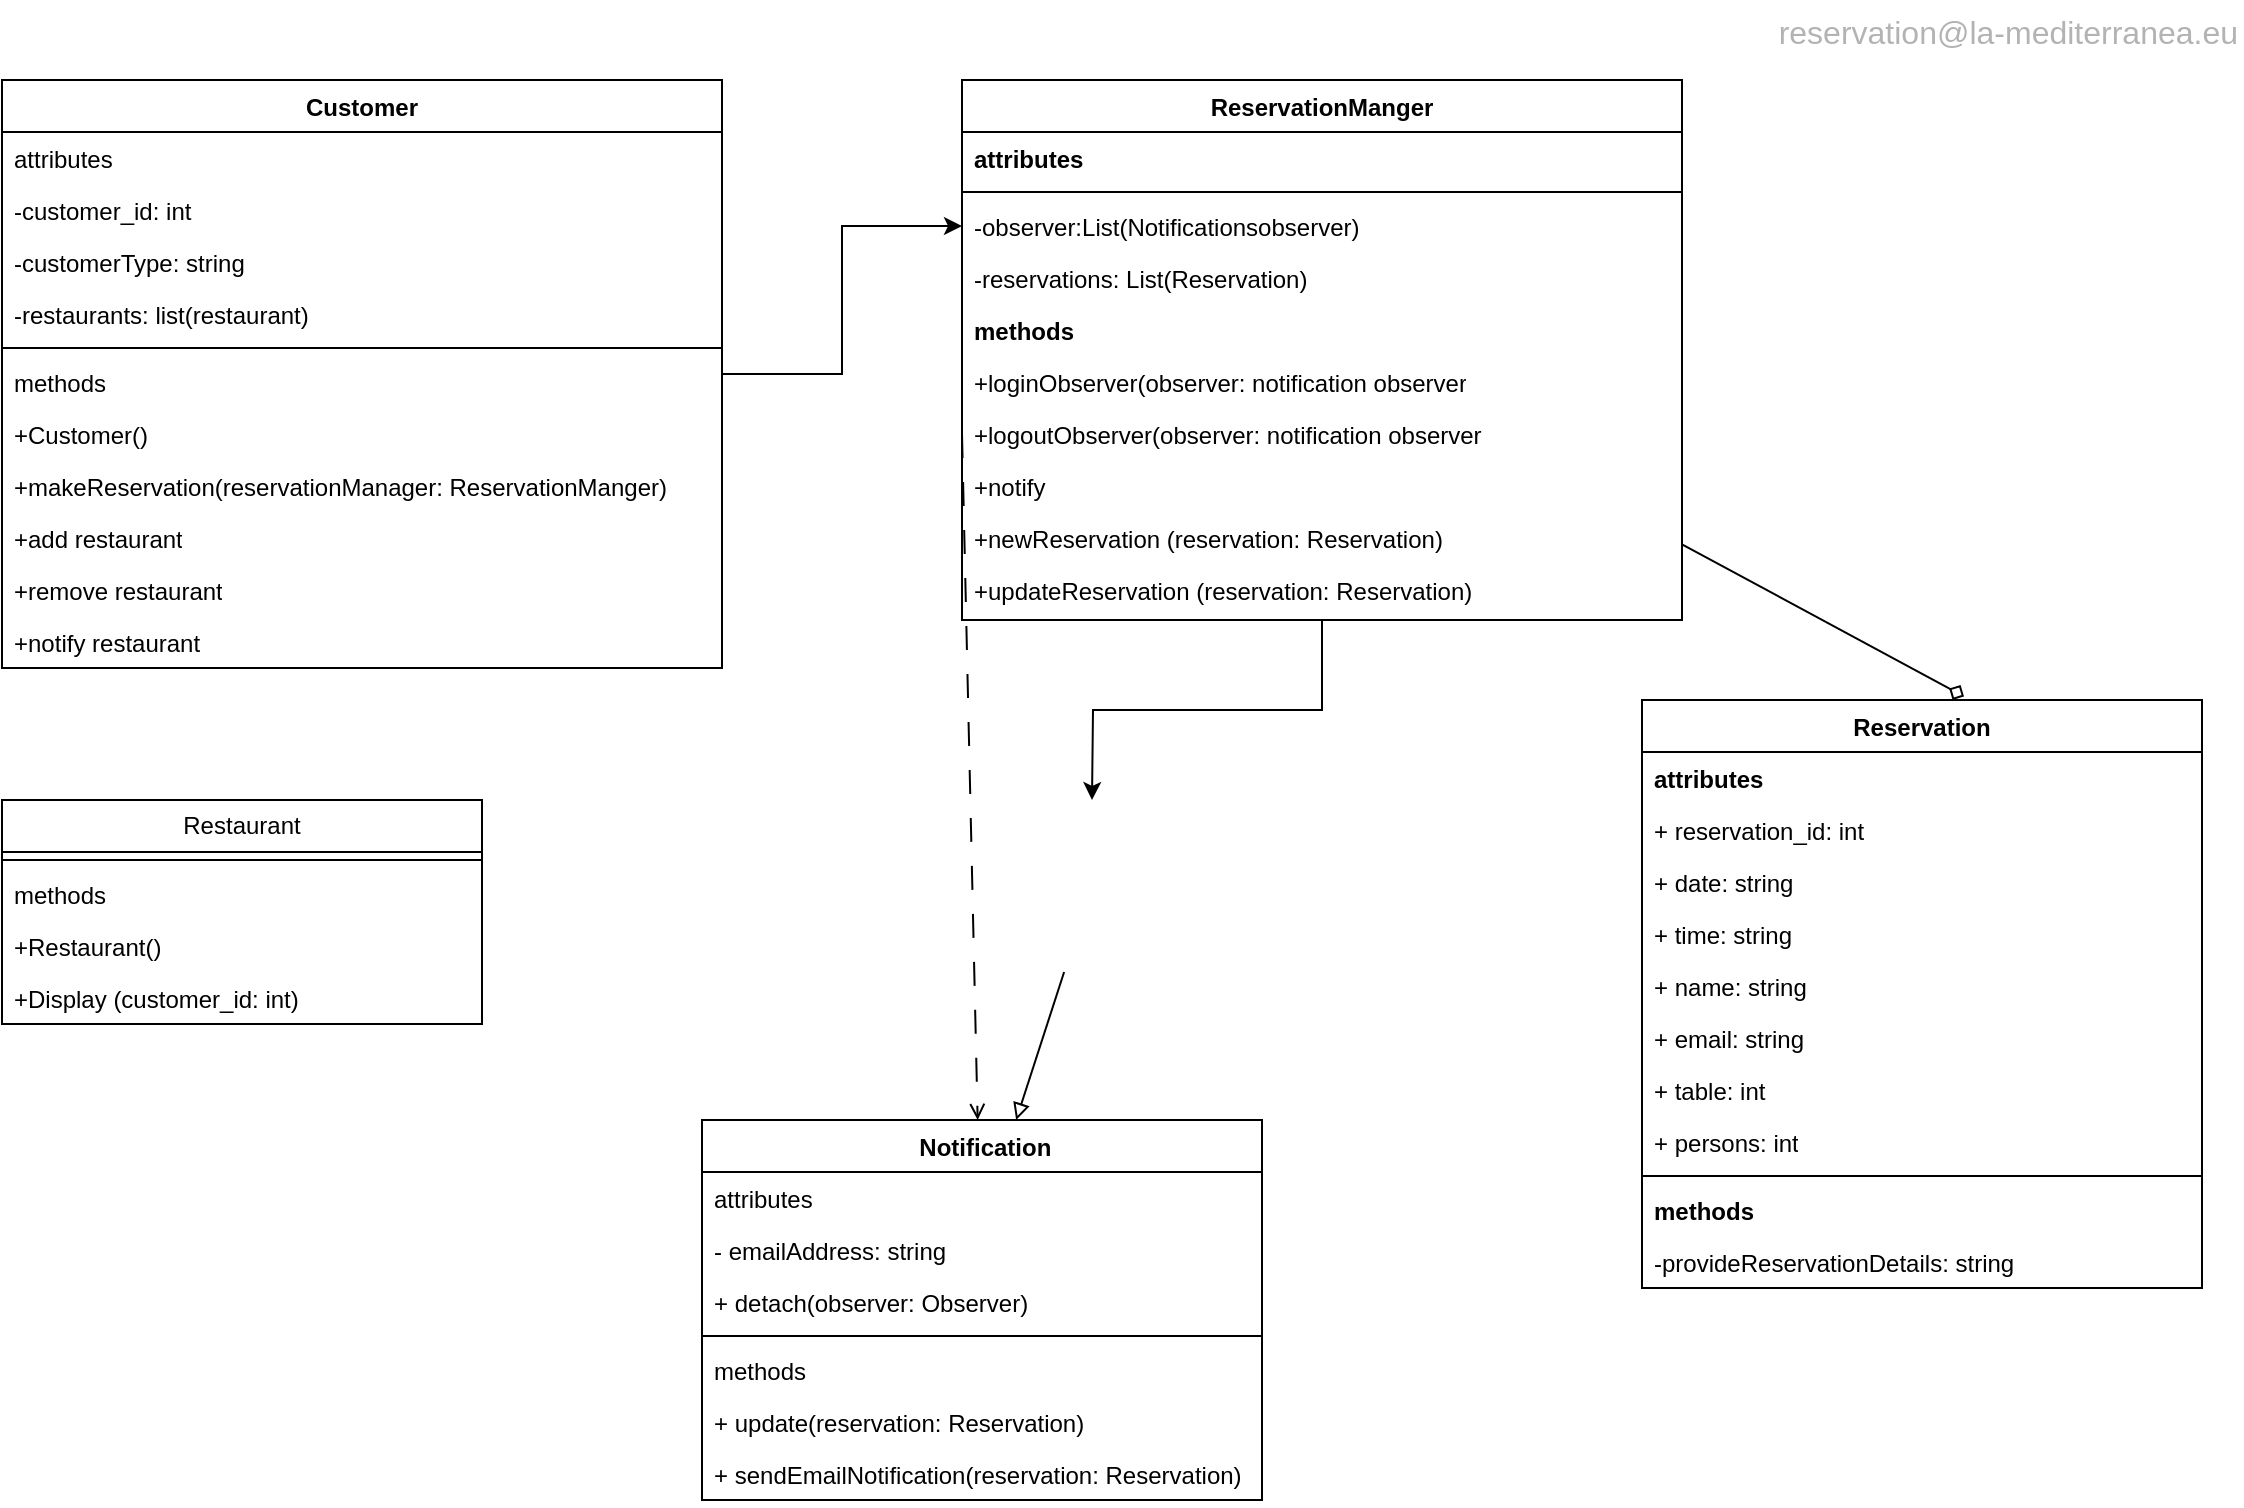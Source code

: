 <mxfile version="24.7.17" pages="2">
  <diagram name="Observer" id="EeazMP2-WMrECrZoHrjA">
    <mxGraphModel dx="1434" dy="836" grid="1" gridSize="10" guides="1" tooltips="1" connect="1" arrows="1" fold="1" page="1" pageScale="1" pageWidth="1169" pageHeight="827" math="0" shadow="0">
      <root>
        <mxCell id="rlEupbwn2jh-b0PP1jig-0" />
        <mxCell id="rlEupbwn2jh-b0PP1jig-1" parent="rlEupbwn2jh-b0PP1jig-0" />
        <mxCell id="rlEupbwn2jh-b0PP1jig-2" value="reservation@la-mediterranea.eu" style="text;strokeColor=none;fillColor=none;html=1;align=right;verticalAlign=top;whiteSpace=wrap;rounded=0;fontSize=16;fontColor=#B3B3B3;" parent="rlEupbwn2jh-b0PP1jig-1" vertex="1">
          <mxGeometry x="840" width="320" height="40" as="geometry" />
        </mxCell>
        <mxCell id="RmTyXRtzL1EwFFsk6a5Q-50" style="edgeStyle=orthogonalEdgeStyle;rounded=0;orthogonalLoop=1;jettySize=auto;html=1;" parent="rlEupbwn2jh-b0PP1jig-1" source="SNZRm36eIWlksFhsK3Pc-0" edge="1">
          <mxGeometry relative="1" as="geometry">
            <mxPoint x="585" y="400" as="targetPoint" />
          </mxGeometry>
        </mxCell>
        <mxCell id="RmTyXRtzL1EwFFsk6a5Q-73" style="rounded=0;orthogonalLoop=1;jettySize=auto;html=1;exitX=0;exitY=0.5;exitDx=0;exitDy=0;dashed=1;dashPattern=12 12;endArrow=open;endFill=0;" parent="rlEupbwn2jh-b0PP1jig-1" source="RmTyXRtzL1EwFFsk6a5Q-24" target="RmTyXRtzL1EwFFsk6a5Q-13" edge="1">
          <mxGeometry relative="1" as="geometry" />
        </mxCell>
        <mxCell id="SNZRm36eIWlksFhsK3Pc-0" value="ReservationManger" style="swimlane;fontStyle=1;align=center;verticalAlign=top;childLayout=stackLayout;horizontal=1;startSize=26;horizontalStack=0;resizeParent=1;resizeParentMax=0;resizeLast=0;collapsible=1;marginBottom=0;whiteSpace=wrap;html=1;" parent="rlEupbwn2jh-b0PP1jig-1" vertex="1">
          <mxGeometry x="520" y="40" width="360" height="270" as="geometry" />
        </mxCell>
        <mxCell id="RmTyXRtzL1EwFFsk6a5Q-12" value="attributes" style="text;strokeColor=none;fillColor=none;align=left;verticalAlign=top;spacingLeft=4;spacingRight=4;overflow=hidden;rotatable=0;points=[[0,0.5],[1,0.5]];portConstraint=eastwest;whiteSpace=wrap;html=1;fontStyle=1" parent="SNZRm36eIWlksFhsK3Pc-0" vertex="1">
          <mxGeometry y="26" width="360" height="26" as="geometry" />
        </mxCell>
        <mxCell id="SNZRm36eIWlksFhsK3Pc-2" value="" style="line;strokeWidth=1;fillColor=none;align=left;verticalAlign=middle;spacingTop=-1;spacingLeft=3;spacingRight=3;rotatable=0;labelPosition=right;points=[];portConstraint=eastwest;strokeColor=inherit;" parent="SNZRm36eIWlksFhsK3Pc-0" vertex="1">
          <mxGeometry y="52" width="360" height="8" as="geometry" />
        </mxCell>
        <mxCell id="YT7VhQcT56d2_94yvwBJ-0" value="-observer:List(Notificationsobserver)" style="text;strokeColor=none;fillColor=none;align=left;verticalAlign=top;spacingLeft=4;spacingRight=4;overflow=hidden;rotatable=0;points=[[0,0.5],[1,0.5]];portConstraint=eastwest;whiteSpace=wrap;html=1;" parent="SNZRm36eIWlksFhsK3Pc-0" vertex="1">
          <mxGeometry y="60" width="360" height="26" as="geometry" />
        </mxCell>
        <mxCell id="YT7VhQcT56d2_94yvwBJ-5" value="-reservations: List(Reservation)" style="text;strokeColor=none;fillColor=none;align=left;verticalAlign=top;spacingLeft=4;spacingRight=4;overflow=hidden;rotatable=0;points=[[0,0.5],[1,0.5]];portConstraint=eastwest;whiteSpace=wrap;html=1;" parent="SNZRm36eIWlksFhsK3Pc-0" vertex="1">
          <mxGeometry y="86" width="360" height="26" as="geometry" />
        </mxCell>
        <mxCell id="RmTyXRtzL1EwFFsk6a5Q-22" value="methods" style="text;strokeColor=none;fillColor=none;align=left;verticalAlign=top;spacingLeft=4;spacingRight=4;overflow=hidden;rotatable=0;points=[[0,0.5],[1,0.5]];portConstraint=eastwest;whiteSpace=wrap;html=1;fontStyle=1" parent="SNZRm36eIWlksFhsK3Pc-0" vertex="1">
          <mxGeometry y="112" width="360" height="26" as="geometry" />
        </mxCell>
        <mxCell id="RmTyXRtzL1EwFFsk6a5Q-23" value="+loginObserver(observer: notification observer" style="text;strokeColor=none;fillColor=none;align=left;verticalAlign=top;spacingLeft=4;spacingRight=4;overflow=hidden;rotatable=0;points=[[0,0.5],[1,0.5]];portConstraint=eastwest;whiteSpace=wrap;html=1;" parent="SNZRm36eIWlksFhsK3Pc-0" vertex="1">
          <mxGeometry y="138" width="360" height="26" as="geometry" />
        </mxCell>
        <mxCell id="RmTyXRtzL1EwFFsk6a5Q-24" value="+logoutObserver(observer: notification observer" style="text;strokeColor=none;fillColor=none;align=left;verticalAlign=top;spacingLeft=4;spacingRight=4;overflow=hidden;rotatable=0;points=[[0,0.5],[1,0.5]];portConstraint=eastwest;whiteSpace=wrap;html=1;" parent="SNZRm36eIWlksFhsK3Pc-0" vertex="1">
          <mxGeometry y="164" width="360" height="26" as="geometry" />
        </mxCell>
        <mxCell id="RmTyXRtzL1EwFFsk6a5Q-25" value="+notify" style="text;strokeColor=none;fillColor=none;align=left;verticalAlign=top;spacingLeft=4;spacingRight=4;overflow=hidden;rotatable=0;points=[[0,0.5],[1,0.5]];portConstraint=eastwest;whiteSpace=wrap;html=1;" parent="SNZRm36eIWlksFhsK3Pc-0" vertex="1">
          <mxGeometry y="190" width="360" height="26" as="geometry" />
        </mxCell>
        <mxCell id="RmTyXRtzL1EwFFsk6a5Q-27" value="+newReservation (reservation: Reservation)" style="text;strokeColor=none;fillColor=none;align=left;verticalAlign=top;spacingLeft=4;spacingRight=4;overflow=hidden;rotatable=0;points=[[0,0.5],[1,0.5]];portConstraint=eastwest;whiteSpace=wrap;html=1;" parent="SNZRm36eIWlksFhsK3Pc-0" vertex="1">
          <mxGeometry y="216" width="360" height="26" as="geometry" />
        </mxCell>
        <mxCell id="RmTyXRtzL1EwFFsk6a5Q-28" value="+updateReservation (reservation: Reservation)" style="text;strokeColor=none;fillColor=none;align=left;verticalAlign=top;spacingLeft=4;spacingRight=4;overflow=hidden;rotatable=0;points=[[0,0.5],[1,0.5]];portConstraint=eastwest;whiteSpace=wrap;html=1;" parent="SNZRm36eIWlksFhsK3Pc-0" vertex="1">
          <mxGeometry y="242" width="360" height="28" as="geometry" />
        </mxCell>
        <mxCell id="YT7VhQcT56d2_94yvwBJ-1" value="Reservation" style="swimlane;fontStyle=1;align=center;verticalAlign=top;childLayout=stackLayout;horizontal=1;startSize=26;horizontalStack=0;resizeParent=1;resizeParentMax=0;resizeLast=0;collapsible=1;marginBottom=0;whiteSpace=wrap;html=1;" parent="rlEupbwn2jh-b0PP1jig-1" vertex="1">
          <mxGeometry x="860" y="350" width="280" height="294" as="geometry" />
        </mxCell>
        <mxCell id="RmTyXRtzL1EwFFsk6a5Q-29" value="&lt;b&gt;attributes&lt;/b&gt;" style="text;strokeColor=none;fillColor=none;align=left;verticalAlign=top;spacingLeft=4;spacingRight=4;overflow=hidden;rotatable=0;points=[[0,0.5],[1,0.5]];portConstraint=eastwest;whiteSpace=wrap;html=1;" parent="YT7VhQcT56d2_94yvwBJ-1" vertex="1">
          <mxGeometry y="26" width="280" height="26" as="geometry" />
        </mxCell>
        <mxCell id="YT7VhQcT56d2_94yvwBJ-4" value="+ reservation_id: int" style="text;strokeColor=none;fillColor=none;align=left;verticalAlign=top;spacingLeft=4;spacingRight=4;overflow=hidden;rotatable=0;points=[[0,0.5],[1,0.5]];portConstraint=eastwest;whiteSpace=wrap;html=1;" parent="YT7VhQcT56d2_94yvwBJ-1" vertex="1">
          <mxGeometry y="52" width="280" height="26" as="geometry" />
        </mxCell>
        <mxCell id="YT7VhQcT56d2_94yvwBJ-6" value="+ date: string" style="text;strokeColor=none;fillColor=none;align=left;verticalAlign=top;spacingLeft=4;spacingRight=4;overflow=hidden;rotatable=0;points=[[0,0.5],[1,0.5]];portConstraint=eastwest;whiteSpace=wrap;html=1;" parent="YT7VhQcT56d2_94yvwBJ-1" vertex="1">
          <mxGeometry y="78" width="280" height="26" as="geometry" />
        </mxCell>
        <mxCell id="YT7VhQcT56d2_94yvwBJ-7" value="+ time: string" style="text;strokeColor=none;fillColor=none;align=left;verticalAlign=top;spacingLeft=4;spacingRight=4;overflow=hidden;rotatable=0;points=[[0,0.5],[1,0.5]];portConstraint=eastwest;whiteSpace=wrap;html=1;" parent="YT7VhQcT56d2_94yvwBJ-1" vertex="1">
          <mxGeometry y="104" width="280" height="26" as="geometry" />
        </mxCell>
        <mxCell id="RmTyXRtzL1EwFFsk6a5Q-5" value="+ name: string&lt;div&gt;&lt;br&gt;&lt;/div&gt;" style="text;strokeColor=none;fillColor=none;align=left;verticalAlign=top;spacingLeft=4;spacingRight=4;overflow=hidden;rotatable=0;points=[[0,0.5],[1,0.5]];portConstraint=eastwest;whiteSpace=wrap;html=1;" parent="YT7VhQcT56d2_94yvwBJ-1" vertex="1">
          <mxGeometry y="130" width="280" height="26" as="geometry" />
        </mxCell>
        <mxCell id="RmTyXRtzL1EwFFsk6a5Q-6" value="+ email: string" style="text;strokeColor=none;fillColor=none;align=left;verticalAlign=top;spacingLeft=4;spacingRight=4;overflow=hidden;rotatable=0;points=[[0,0.5],[1,0.5]];portConstraint=eastwest;whiteSpace=wrap;html=1;" parent="YT7VhQcT56d2_94yvwBJ-1" vertex="1">
          <mxGeometry y="156" width="280" height="26" as="geometry" />
        </mxCell>
        <mxCell id="RmTyXRtzL1EwFFsk6a5Q-7" value="+ table: int" style="text;strokeColor=none;fillColor=none;align=left;verticalAlign=top;spacingLeft=4;spacingRight=4;overflow=hidden;rotatable=0;points=[[0,0.5],[1,0.5]];portConstraint=eastwest;whiteSpace=wrap;html=1;" parent="YT7VhQcT56d2_94yvwBJ-1" vertex="1">
          <mxGeometry y="182" width="280" height="26" as="geometry" />
        </mxCell>
        <mxCell id="RmTyXRtzL1EwFFsk6a5Q-8" value="+ persons: int" style="text;strokeColor=none;fillColor=none;align=left;verticalAlign=top;spacingLeft=4;spacingRight=4;overflow=hidden;rotatable=0;points=[[0,0.5],[1,0.5]];portConstraint=eastwest;whiteSpace=wrap;html=1;" parent="YT7VhQcT56d2_94yvwBJ-1" vertex="1">
          <mxGeometry y="208" width="280" height="26" as="geometry" />
        </mxCell>
        <mxCell id="YT7VhQcT56d2_94yvwBJ-3" value="" style="line;strokeWidth=1;fillColor=none;align=left;verticalAlign=middle;spacingTop=-1;spacingLeft=3;spacingRight=3;rotatable=0;labelPosition=right;points=[];portConstraint=eastwest;strokeColor=inherit;" parent="YT7VhQcT56d2_94yvwBJ-1" vertex="1">
          <mxGeometry y="234" width="280" height="8" as="geometry" />
        </mxCell>
        <mxCell id="RmTyXRtzL1EwFFsk6a5Q-30" value="&lt;b&gt;methods&lt;/b&gt;" style="text;strokeColor=none;fillColor=none;align=left;verticalAlign=top;spacingLeft=4;spacingRight=4;overflow=hidden;rotatable=0;points=[[0,0.5],[1,0.5]];portConstraint=eastwest;whiteSpace=wrap;html=1;" parent="YT7VhQcT56d2_94yvwBJ-1" vertex="1">
          <mxGeometry y="242" width="280" height="26" as="geometry" />
        </mxCell>
        <mxCell id="RmTyXRtzL1EwFFsk6a5Q-31" value="-provideReservationDetails: string" style="text;strokeColor=none;fillColor=none;align=left;verticalAlign=top;spacingLeft=4;spacingRight=4;overflow=hidden;rotatable=0;points=[[0,0.5],[1,0.5]];portConstraint=eastwest;whiteSpace=wrap;html=1;" parent="YT7VhQcT56d2_94yvwBJ-1" vertex="1">
          <mxGeometry y="268" width="280" height="26" as="geometry" />
        </mxCell>
        <mxCell id="RmTyXRtzL1EwFFsk6a5Q-13" value="&amp;nbsp;Notification" style="swimlane;fontStyle=1;align=center;verticalAlign=top;childLayout=stackLayout;horizontal=1;startSize=26;horizontalStack=0;resizeParent=1;resizeParentMax=0;resizeLast=0;collapsible=1;marginBottom=0;whiteSpace=wrap;html=1;" parent="rlEupbwn2jh-b0PP1jig-1" vertex="1">
          <mxGeometry x="390" y="560" width="280" height="190" as="geometry" />
        </mxCell>
        <mxCell id="RmTyXRtzL1EwFFsk6a5Q-16" value="attributes" style="text;strokeColor=none;fillColor=none;align=left;verticalAlign=top;spacingLeft=4;spacingRight=4;overflow=hidden;rotatable=0;points=[[0,0.5],[1,0.5]];portConstraint=eastwest;whiteSpace=wrap;html=1;" parent="RmTyXRtzL1EwFFsk6a5Q-13" vertex="1">
          <mxGeometry y="26" width="280" height="26" as="geometry" />
        </mxCell>
        <mxCell id="RmTyXRtzL1EwFFsk6a5Q-17" value="- emailAddress: string" style="text;strokeColor=none;fillColor=none;align=left;verticalAlign=top;spacingLeft=4;spacingRight=4;overflow=hidden;rotatable=0;points=[[0,0.5],[1,0.5]];portConstraint=eastwest;whiteSpace=wrap;html=1;" parent="RmTyXRtzL1EwFFsk6a5Q-13" vertex="1">
          <mxGeometry y="52" width="280" height="26" as="geometry" />
        </mxCell>
        <mxCell id="RmTyXRtzL1EwFFsk6a5Q-18" value="+ detach(observer: Observer)" style="text;strokeColor=none;fillColor=none;align=left;verticalAlign=top;spacingLeft=4;spacingRight=4;overflow=hidden;rotatable=0;points=[[0,0.5],[1,0.5]];portConstraint=eastwest;whiteSpace=wrap;html=1;" parent="RmTyXRtzL1EwFFsk6a5Q-13" vertex="1">
          <mxGeometry y="78" width="280" height="26" as="geometry" />
        </mxCell>
        <mxCell id="RmTyXRtzL1EwFFsk6a5Q-15" value="" style="line;strokeWidth=1;fillColor=none;align=left;verticalAlign=middle;spacingTop=-1;spacingLeft=3;spacingRight=3;rotatable=0;labelPosition=right;points=[];portConstraint=eastwest;strokeColor=inherit;" parent="RmTyXRtzL1EwFFsk6a5Q-13" vertex="1">
          <mxGeometry y="104" width="280" height="8" as="geometry" />
        </mxCell>
        <mxCell id="RmTyXRtzL1EwFFsk6a5Q-32" value="methods" style="text;strokeColor=none;fillColor=none;align=left;verticalAlign=top;spacingLeft=4;spacingRight=4;overflow=hidden;rotatable=0;points=[[0,0.5],[1,0.5]];portConstraint=eastwest;whiteSpace=wrap;html=1;" parent="RmTyXRtzL1EwFFsk6a5Q-13" vertex="1">
          <mxGeometry y="112" width="280" height="26" as="geometry" />
        </mxCell>
        <mxCell id="RmTyXRtzL1EwFFsk6a5Q-33" value="+ update(reservation: Reservation)" style="text;strokeColor=none;fillColor=none;align=left;verticalAlign=top;spacingLeft=4;spacingRight=4;overflow=hidden;rotatable=0;points=[[0,0.5],[1,0.5]];portConstraint=eastwest;whiteSpace=wrap;html=1;" parent="RmTyXRtzL1EwFFsk6a5Q-13" vertex="1">
          <mxGeometry y="138" width="280" height="26" as="geometry" />
        </mxCell>
        <mxCell id="RmTyXRtzL1EwFFsk6a5Q-34" value="+ sendEmailNotification(reservation: Reservation)" style="text;strokeColor=none;fillColor=none;align=left;verticalAlign=top;spacingLeft=4;spacingRight=4;overflow=hidden;rotatable=0;points=[[0,0.5],[1,0.5]];portConstraint=eastwest;whiteSpace=wrap;html=1;" parent="RmTyXRtzL1EwFFsk6a5Q-13" vertex="1">
          <mxGeometry y="164" width="280" height="26" as="geometry" />
        </mxCell>
        <mxCell id="RmTyXRtzL1EwFFsk6a5Q-47" style="rounded=0;orthogonalLoop=1;jettySize=auto;html=1;entryX=0.575;entryY=-0.006;entryDx=0;entryDy=0;entryPerimeter=0;endArrow=diamond;endFill=0;" parent="rlEupbwn2jh-b0PP1jig-1" source="SNZRm36eIWlksFhsK3Pc-0" target="YT7VhQcT56d2_94yvwBJ-1" edge="1">
          <mxGeometry relative="1" as="geometry" />
        </mxCell>
        <mxCell id="RmTyXRtzL1EwFFsk6a5Q-67" style="edgeStyle=orthogonalEdgeStyle;rounded=0;orthogonalLoop=1;jettySize=auto;html=1;entryX=0;entryY=0.5;entryDx=0;entryDy=0;" parent="rlEupbwn2jh-b0PP1jig-1" source="RmTyXRtzL1EwFFsk6a5Q-59" target="YT7VhQcT56d2_94yvwBJ-0" edge="1">
          <mxGeometry relative="1" as="geometry" />
        </mxCell>
        <mxCell id="RmTyXRtzL1EwFFsk6a5Q-59" value="Customer" style="swimlane;fontStyle=1;align=center;verticalAlign=top;childLayout=stackLayout;horizontal=1;startSize=26;horizontalStack=0;resizeParent=1;resizeParentMax=0;resizeLast=0;collapsible=1;marginBottom=0;whiteSpace=wrap;html=1;" parent="rlEupbwn2jh-b0PP1jig-1" vertex="1">
          <mxGeometry x="40" y="40" width="360" height="294" as="geometry" />
        </mxCell>
        <mxCell id="RmTyXRtzL1EwFFsk6a5Q-60" value="attributes" style="text;strokeColor=none;fillColor=none;align=left;verticalAlign=top;spacingLeft=4;spacingRight=4;overflow=hidden;rotatable=0;points=[[0,0.5],[1,0.5]];portConstraint=eastwest;whiteSpace=wrap;html=1;" parent="RmTyXRtzL1EwFFsk6a5Q-59" vertex="1">
          <mxGeometry y="26" width="360" height="26" as="geometry" />
        </mxCell>
        <mxCell id="RmTyXRtzL1EwFFsk6a5Q-61" value="-customer_id: int" style="text;strokeColor=none;fillColor=none;align=left;verticalAlign=top;spacingLeft=4;spacingRight=4;overflow=hidden;rotatable=0;points=[[0,0.5],[1,0.5]];portConstraint=eastwest;whiteSpace=wrap;html=1;" parent="RmTyXRtzL1EwFFsk6a5Q-59" vertex="1">
          <mxGeometry y="52" width="360" height="26" as="geometry" />
        </mxCell>
        <mxCell id="RmTyXRtzL1EwFFsk6a5Q-62" value="-customerType: string" style="text;strokeColor=none;fillColor=none;align=left;verticalAlign=top;spacingLeft=4;spacingRight=4;overflow=hidden;rotatable=0;points=[[0,0.5],[1,0.5]];portConstraint=eastwest;whiteSpace=wrap;html=1;" parent="RmTyXRtzL1EwFFsk6a5Q-59" vertex="1">
          <mxGeometry y="78" width="360" height="26" as="geometry" />
        </mxCell>
        <mxCell id="_SBTP_Srade_40d1vOIM-12" value="-restaurants: list(restaurant)" style="text;strokeColor=none;fillColor=none;align=left;verticalAlign=top;spacingLeft=4;spacingRight=4;overflow=hidden;rotatable=0;points=[[0,0.5],[1,0.5]];portConstraint=eastwest;whiteSpace=wrap;html=1;" vertex="1" parent="RmTyXRtzL1EwFFsk6a5Q-59">
          <mxGeometry y="104" width="360" height="26" as="geometry" />
        </mxCell>
        <mxCell id="RmTyXRtzL1EwFFsk6a5Q-63" value="" style="line;strokeWidth=1;fillColor=none;align=left;verticalAlign=middle;spacingTop=-1;spacingLeft=3;spacingRight=3;rotatable=0;labelPosition=right;points=[];portConstraint=eastwest;strokeColor=inherit;" parent="RmTyXRtzL1EwFFsk6a5Q-59" vertex="1">
          <mxGeometry y="130" width="360" height="8" as="geometry" />
        </mxCell>
        <mxCell id="RmTyXRtzL1EwFFsk6a5Q-64" value="methods" style="text;strokeColor=none;fillColor=none;align=left;verticalAlign=top;spacingLeft=4;spacingRight=4;overflow=hidden;rotatable=0;points=[[0,0.5],[1,0.5]];portConstraint=eastwest;whiteSpace=wrap;html=1;" parent="RmTyXRtzL1EwFFsk6a5Q-59" vertex="1">
          <mxGeometry y="138" width="360" height="26" as="geometry" />
        </mxCell>
        <mxCell id="_SBTP_Srade_40d1vOIM-20" value="+Customer()" style="text;strokeColor=none;fillColor=none;align=left;verticalAlign=top;spacingLeft=4;spacingRight=4;overflow=hidden;rotatable=0;points=[[0,0.5],[1,0.5]];portConstraint=eastwest;whiteSpace=wrap;html=1;" vertex="1" parent="RmTyXRtzL1EwFFsk6a5Q-59">
          <mxGeometry y="164" width="360" height="26" as="geometry" />
        </mxCell>
        <mxCell id="RmTyXRtzL1EwFFsk6a5Q-65" value="+makeReservation(reservationManager: ReservationManger)" style="text;strokeColor=none;fillColor=none;align=left;verticalAlign=top;spacingLeft=4;spacingRight=4;overflow=hidden;rotatable=0;points=[[0,0.5],[1,0.5]];portConstraint=eastwest;whiteSpace=wrap;html=1;" parent="RmTyXRtzL1EwFFsk6a5Q-59" vertex="1">
          <mxGeometry y="190" width="360" height="26" as="geometry" />
        </mxCell>
        <mxCell id="_SBTP_Srade_40d1vOIM-13" value="+add restaurant" style="text;strokeColor=none;fillColor=none;align=left;verticalAlign=top;spacingLeft=4;spacingRight=4;overflow=hidden;rotatable=0;points=[[0,0.5],[1,0.5]];portConstraint=eastwest;whiteSpace=wrap;html=1;" vertex="1" parent="RmTyXRtzL1EwFFsk6a5Q-59">
          <mxGeometry y="216" width="360" height="26" as="geometry" />
        </mxCell>
        <mxCell id="_SBTP_Srade_40d1vOIM-14" value="+remove restaurant" style="text;strokeColor=none;fillColor=none;align=left;verticalAlign=top;spacingLeft=4;spacingRight=4;overflow=hidden;rotatable=0;points=[[0,0.5],[1,0.5]];portConstraint=eastwest;whiteSpace=wrap;html=1;" vertex="1" parent="RmTyXRtzL1EwFFsk6a5Q-59">
          <mxGeometry y="242" width="360" height="26" as="geometry" />
        </mxCell>
        <mxCell id="_SBTP_Srade_40d1vOIM-15" value="+notify restaurant" style="text;strokeColor=none;fillColor=none;align=left;verticalAlign=top;spacingLeft=4;spacingRight=4;overflow=hidden;rotatable=0;points=[[0,0.5],[1,0.5]];portConstraint=eastwest;whiteSpace=wrap;html=1;" vertex="1" parent="RmTyXRtzL1EwFFsk6a5Q-59">
          <mxGeometry y="268" width="360" height="26" as="geometry" />
        </mxCell>
        <mxCell id="RmTyXRtzL1EwFFsk6a5Q-79" style="rounded=0;orthogonalLoop=1;jettySize=auto;html=1;entryX=0.561;entryY=0;entryDx=0;entryDy=0;entryPerimeter=0;endArrow=block;endFill=0;" parent="rlEupbwn2jh-b0PP1jig-1" target="RmTyXRtzL1EwFFsk6a5Q-13" edge="1">
          <mxGeometry relative="1" as="geometry">
            <mxPoint x="571.064" y="486" as="sourcePoint" />
          </mxGeometry>
        </mxCell>
        <mxCell id="_SBTP_Srade_40d1vOIM-16" value="Restaurant" style="swimlane;fontStyle=0;childLayout=stackLayout;horizontal=1;startSize=26;fillColor=none;horizontalStack=0;resizeParent=1;resizeParentMax=0;resizeLast=0;collapsible=1;marginBottom=0;whiteSpace=wrap;html=1;" vertex="1" parent="rlEupbwn2jh-b0PP1jig-1">
          <mxGeometry x="40" y="400" width="240" height="112" as="geometry" />
        </mxCell>
        <mxCell id="_SBTP_Srade_40d1vOIM-21" value="" style="line;strokeWidth=1;fillColor=none;align=left;verticalAlign=middle;spacingTop=-1;spacingLeft=3;spacingRight=3;rotatable=0;labelPosition=right;points=[];portConstraint=eastwest;strokeColor=inherit;" vertex="1" parent="_SBTP_Srade_40d1vOIM-16">
          <mxGeometry y="26" width="240" height="8" as="geometry" />
        </mxCell>
        <mxCell id="_SBTP_Srade_40d1vOIM-18" value="methods" style="text;strokeColor=none;fillColor=none;align=left;verticalAlign=top;spacingLeft=4;spacingRight=4;overflow=hidden;rotatable=0;points=[[0,0.5],[1,0.5]];portConstraint=eastwest;whiteSpace=wrap;html=1;" vertex="1" parent="_SBTP_Srade_40d1vOIM-16">
          <mxGeometry y="34" width="240" height="26" as="geometry" />
        </mxCell>
        <mxCell id="_SBTP_Srade_40d1vOIM-17" value="+Restaurant()" style="text;strokeColor=none;fillColor=none;align=left;verticalAlign=top;spacingLeft=4;spacingRight=4;overflow=hidden;rotatable=0;points=[[0,0.5],[1,0.5]];portConstraint=eastwest;whiteSpace=wrap;html=1;" vertex="1" parent="_SBTP_Srade_40d1vOIM-16">
          <mxGeometry y="60" width="240" height="26" as="geometry" />
        </mxCell>
        <mxCell id="_SBTP_Srade_40d1vOIM-22" value="+Display (customer_id: int)" style="text;strokeColor=none;fillColor=none;align=left;verticalAlign=top;spacingLeft=4;spacingRight=4;overflow=hidden;rotatable=0;points=[[0,0.5],[1,0.5]];portConstraint=eastwest;whiteSpace=wrap;html=1;" vertex="1" parent="_SBTP_Srade_40d1vOIM-16">
          <mxGeometry y="86" width="240" height="26" as="geometry" />
        </mxCell>
      </root>
    </mxGraphModel>
  </diagram>
  <diagram id="1KGDEdEsIzS_4opy6N03" name="Seite-2">
    <mxGraphModel dx="1147" dy="669" grid="1" gridSize="10" guides="1" tooltips="1" connect="1" arrows="1" fold="1" page="1" pageScale="1" pageWidth="827" pageHeight="1169" math="0" shadow="0">
      <root>
        <mxCell id="0" />
        <mxCell id="1" parent="0" />
        <mxCell id="JoW8cCjhSRQHi316_R5w-1" value="User" style="swimlane;fontStyle=1;align=center;verticalAlign=top;childLayout=stackLayout;horizontal=1;startSize=26;horizontalStack=0;resizeParent=1;resizeParentMax=0;resizeLast=0;collapsible=1;marginBottom=0;whiteSpace=wrap;html=1;" vertex="1" parent="1">
          <mxGeometry x="40" y="40" width="360" height="294" as="geometry" />
        </mxCell>
        <mxCell id="JoW8cCjhSRQHi316_R5w-2" value="attributes" style="text;strokeColor=none;fillColor=none;align=left;verticalAlign=top;spacingLeft=4;spacingRight=4;overflow=hidden;rotatable=0;points=[[0,0.5],[1,0.5]];portConstraint=eastwest;whiteSpace=wrap;html=1;fontColor=#007FFF;" vertex="1" parent="JoW8cCjhSRQHi316_R5w-1">
          <mxGeometry y="26" width="360" height="26" as="geometry" />
        </mxCell>
        <mxCell id="JoW8cCjhSRQHi316_R5w-3" value="-customer_id: int" style="text;strokeColor=none;fillColor=none;align=left;verticalAlign=top;spacingLeft=4;spacingRight=4;overflow=hidden;rotatable=0;points=[[0,0.5],[1,0.5]];portConstraint=eastwest;whiteSpace=wrap;html=1;" vertex="1" parent="JoW8cCjhSRQHi316_R5w-1">
          <mxGeometry y="52" width="360" height="26" as="geometry" />
        </mxCell>
        <mxCell id="JoW8cCjhSRQHi316_R5w-4" value="-customerType: string" style="text;strokeColor=none;fillColor=none;align=left;verticalAlign=top;spacingLeft=4;spacingRight=4;overflow=hidden;rotatable=0;points=[[0,0.5],[1,0.5]];portConstraint=eastwest;whiteSpace=wrap;html=1;" vertex="1" parent="JoW8cCjhSRQHi316_R5w-1">
          <mxGeometry y="78" width="360" height="26" as="geometry" />
        </mxCell>
        <mxCell id="JoW8cCjhSRQHi316_R5w-5" value="-restaurants: list(restaurant)" style="text;strokeColor=none;fillColor=none;align=left;verticalAlign=top;spacingLeft=4;spacingRight=4;overflow=hidden;rotatable=0;points=[[0,0.5],[1,0.5]];portConstraint=eastwest;whiteSpace=wrap;html=1;" vertex="1" parent="JoW8cCjhSRQHi316_R5w-1">
          <mxGeometry y="104" width="360" height="26" as="geometry" />
        </mxCell>
        <mxCell id="JoW8cCjhSRQHi316_R5w-6" value="" style="line;strokeWidth=1;fillColor=none;align=left;verticalAlign=middle;spacingTop=-1;spacingLeft=3;spacingRight=3;rotatable=0;labelPosition=right;points=[];portConstraint=eastwest;strokeColor=inherit;" vertex="1" parent="JoW8cCjhSRQHi316_R5w-1">
          <mxGeometry y="130" width="360" height="8" as="geometry" />
        </mxCell>
        <mxCell id="JoW8cCjhSRQHi316_R5w-7" value="methods" style="text;strokeColor=none;fillColor=none;align=left;verticalAlign=top;spacingLeft=4;spacingRight=4;overflow=hidden;rotatable=0;points=[[0,0.5],[1,0.5]];portConstraint=eastwest;whiteSpace=wrap;html=1;fontColor=#007FFF;" vertex="1" parent="JoW8cCjhSRQHi316_R5w-1">
          <mxGeometry y="138" width="360" height="26" as="geometry" />
        </mxCell>
        <mxCell id="JoW8cCjhSRQHi316_R5w-8" value="+Customer()" style="text;strokeColor=none;fillColor=none;align=left;verticalAlign=top;spacingLeft=4;spacingRight=4;overflow=hidden;rotatable=0;points=[[0,0.5],[1,0.5]];portConstraint=eastwest;whiteSpace=wrap;html=1;" vertex="1" parent="JoW8cCjhSRQHi316_R5w-1">
          <mxGeometry y="164" width="360" height="26" as="geometry" />
        </mxCell>
        <mxCell id="JoW8cCjhSRQHi316_R5w-9" value="+makeReservation(reservationManager: ReservationManger)" style="text;strokeColor=none;fillColor=none;align=left;verticalAlign=top;spacingLeft=4;spacingRight=4;overflow=hidden;rotatable=0;points=[[0,0.5],[1,0.5]];portConstraint=eastwest;whiteSpace=wrap;html=1;" vertex="1" parent="JoW8cCjhSRQHi316_R5w-1">
          <mxGeometry y="190" width="360" height="26" as="geometry" />
        </mxCell>
        <mxCell id="JoW8cCjhSRQHi316_R5w-10" value="+add restaurant" style="text;strokeColor=none;fillColor=none;align=left;verticalAlign=top;spacingLeft=4;spacingRight=4;overflow=hidden;rotatable=0;points=[[0,0.5],[1,0.5]];portConstraint=eastwest;whiteSpace=wrap;html=1;" vertex="1" parent="JoW8cCjhSRQHi316_R5w-1">
          <mxGeometry y="216" width="360" height="26" as="geometry" />
        </mxCell>
        <mxCell id="JoW8cCjhSRQHi316_R5w-11" value="+remove restaurant" style="text;strokeColor=none;fillColor=none;align=left;verticalAlign=top;spacingLeft=4;spacingRight=4;overflow=hidden;rotatable=0;points=[[0,0.5],[1,0.5]];portConstraint=eastwest;whiteSpace=wrap;html=1;" vertex="1" parent="JoW8cCjhSRQHi316_R5w-1">
          <mxGeometry y="242" width="360" height="26" as="geometry" />
        </mxCell>
        <mxCell id="JoW8cCjhSRQHi316_R5w-12" value="+notify restaurant" style="text;strokeColor=none;fillColor=none;align=left;verticalAlign=top;spacingLeft=4;spacingRight=4;overflow=hidden;rotatable=0;points=[[0,0.5],[1,0.5]];portConstraint=eastwest;whiteSpace=wrap;html=1;" vertex="1" parent="JoW8cCjhSRQHi316_R5w-1">
          <mxGeometry y="268" width="360" height="26" as="geometry" />
        </mxCell>
        <mxCell id="JoW8cCjhSRQHi316_R5w-13" value="Restaurant" style="swimlane;fontStyle=0;childLayout=stackLayout;horizontal=1;startSize=26;fillColor=none;horizontalStack=0;resizeParent=1;resizeParentMax=0;resizeLast=0;collapsible=1;marginBottom=0;whiteSpace=wrap;html=1;" vertex="1" parent="1">
          <mxGeometry x="550" y="40" width="240" height="112" as="geometry" />
        </mxCell>
        <mxCell id="JoW8cCjhSRQHi316_R5w-14" value="" style="line;strokeWidth=1;fillColor=none;align=left;verticalAlign=middle;spacingTop=-1;spacingLeft=3;spacingRight=3;rotatable=0;labelPosition=right;points=[];portConstraint=eastwest;strokeColor=inherit;" vertex="1" parent="JoW8cCjhSRQHi316_R5w-13">
          <mxGeometry y="26" width="240" height="8" as="geometry" />
        </mxCell>
        <mxCell id="JoW8cCjhSRQHi316_R5w-15" value="methods" style="text;strokeColor=none;fillColor=none;align=left;verticalAlign=top;spacingLeft=4;spacingRight=4;overflow=hidden;rotatable=0;points=[[0,0.5],[1,0.5]];portConstraint=eastwest;whiteSpace=wrap;html=1;fontColor=#007FFF;" vertex="1" parent="JoW8cCjhSRQHi316_R5w-13">
          <mxGeometry y="34" width="240" height="26" as="geometry" />
        </mxCell>
        <mxCell id="JoW8cCjhSRQHi316_R5w-16" value="+Restaurant()" style="text;strokeColor=none;fillColor=none;align=left;verticalAlign=top;spacingLeft=4;spacingRight=4;overflow=hidden;rotatable=0;points=[[0,0.5],[1,0.5]];portConstraint=eastwest;whiteSpace=wrap;html=1;" vertex="1" parent="JoW8cCjhSRQHi316_R5w-13">
          <mxGeometry y="60" width="240" height="26" as="geometry" />
        </mxCell>
        <mxCell id="JoW8cCjhSRQHi316_R5w-17" value="+Display (customer_id: int)" style="text;strokeColor=none;fillColor=none;align=left;verticalAlign=top;spacingLeft=4;spacingRight=4;overflow=hidden;rotatable=0;points=[[0,0.5],[1,0.5]];portConstraint=eastwest;whiteSpace=wrap;html=1;" vertex="1" parent="JoW8cCjhSRQHi316_R5w-13">
          <mxGeometry y="86" width="240" height="26" as="geometry" />
        </mxCell>
        <mxCell id="JoW8cCjhSRQHi316_R5w-18" style="edgeStyle=orthogonalEdgeStyle;rounded=0;orthogonalLoop=1;jettySize=auto;html=1;entryX=-0.008;entryY=0.269;entryDx=0;entryDy=0;entryPerimeter=0;" edge="1" parent="1" source="JoW8cCjhSRQHi316_R5w-5" target="JoW8cCjhSRQHi316_R5w-16">
          <mxGeometry relative="1" as="geometry" />
        </mxCell>
        <mxCell id="JoW8cCjhSRQHi316_R5w-19" value="n" style="text;strokeColor=none;align=center;fillColor=none;html=1;verticalAlign=middle;whiteSpace=wrap;rounded=0;" vertex="1" parent="1">
          <mxGeometry x="400" y="122" width="60" height="30" as="geometry" />
        </mxCell>
        <mxCell id="JoW8cCjhSRQHi316_R5w-20" value="m" style="text;strokeColor=none;align=center;fillColor=none;html=1;verticalAlign=middle;whiteSpace=wrap;rounded=0;" vertex="1" parent="1">
          <mxGeometry x="480" y="70" width="60" height="30" as="geometry" />
        </mxCell>
      </root>
    </mxGraphModel>
  </diagram>
</mxfile>
